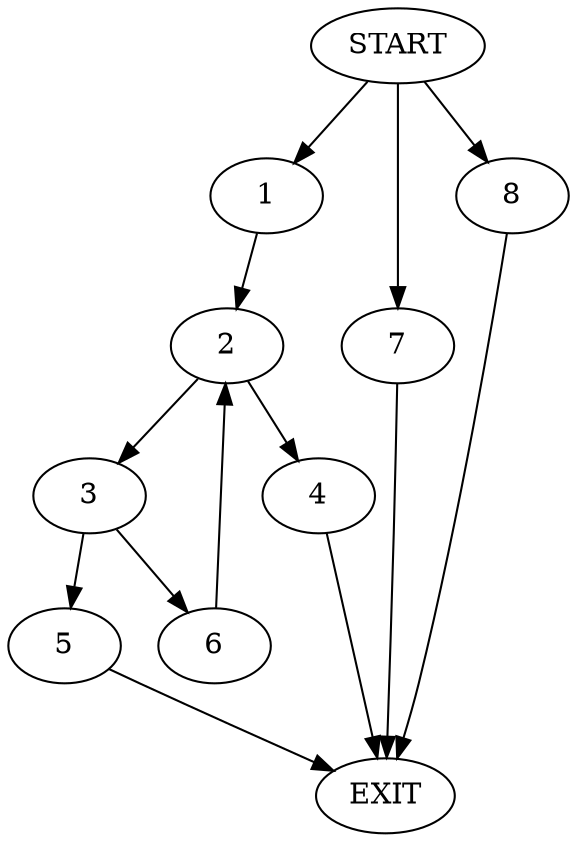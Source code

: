 digraph {
0 [label="START"]
9 [label="EXIT"]
0 -> 1
1 -> 2
2 -> 3
2 -> 4
4 -> 9
3 -> 5
3 -> 6
6 -> 2
5 -> 9
0 -> 7
7 -> 9
0 -> 8
8 -> 9
}
